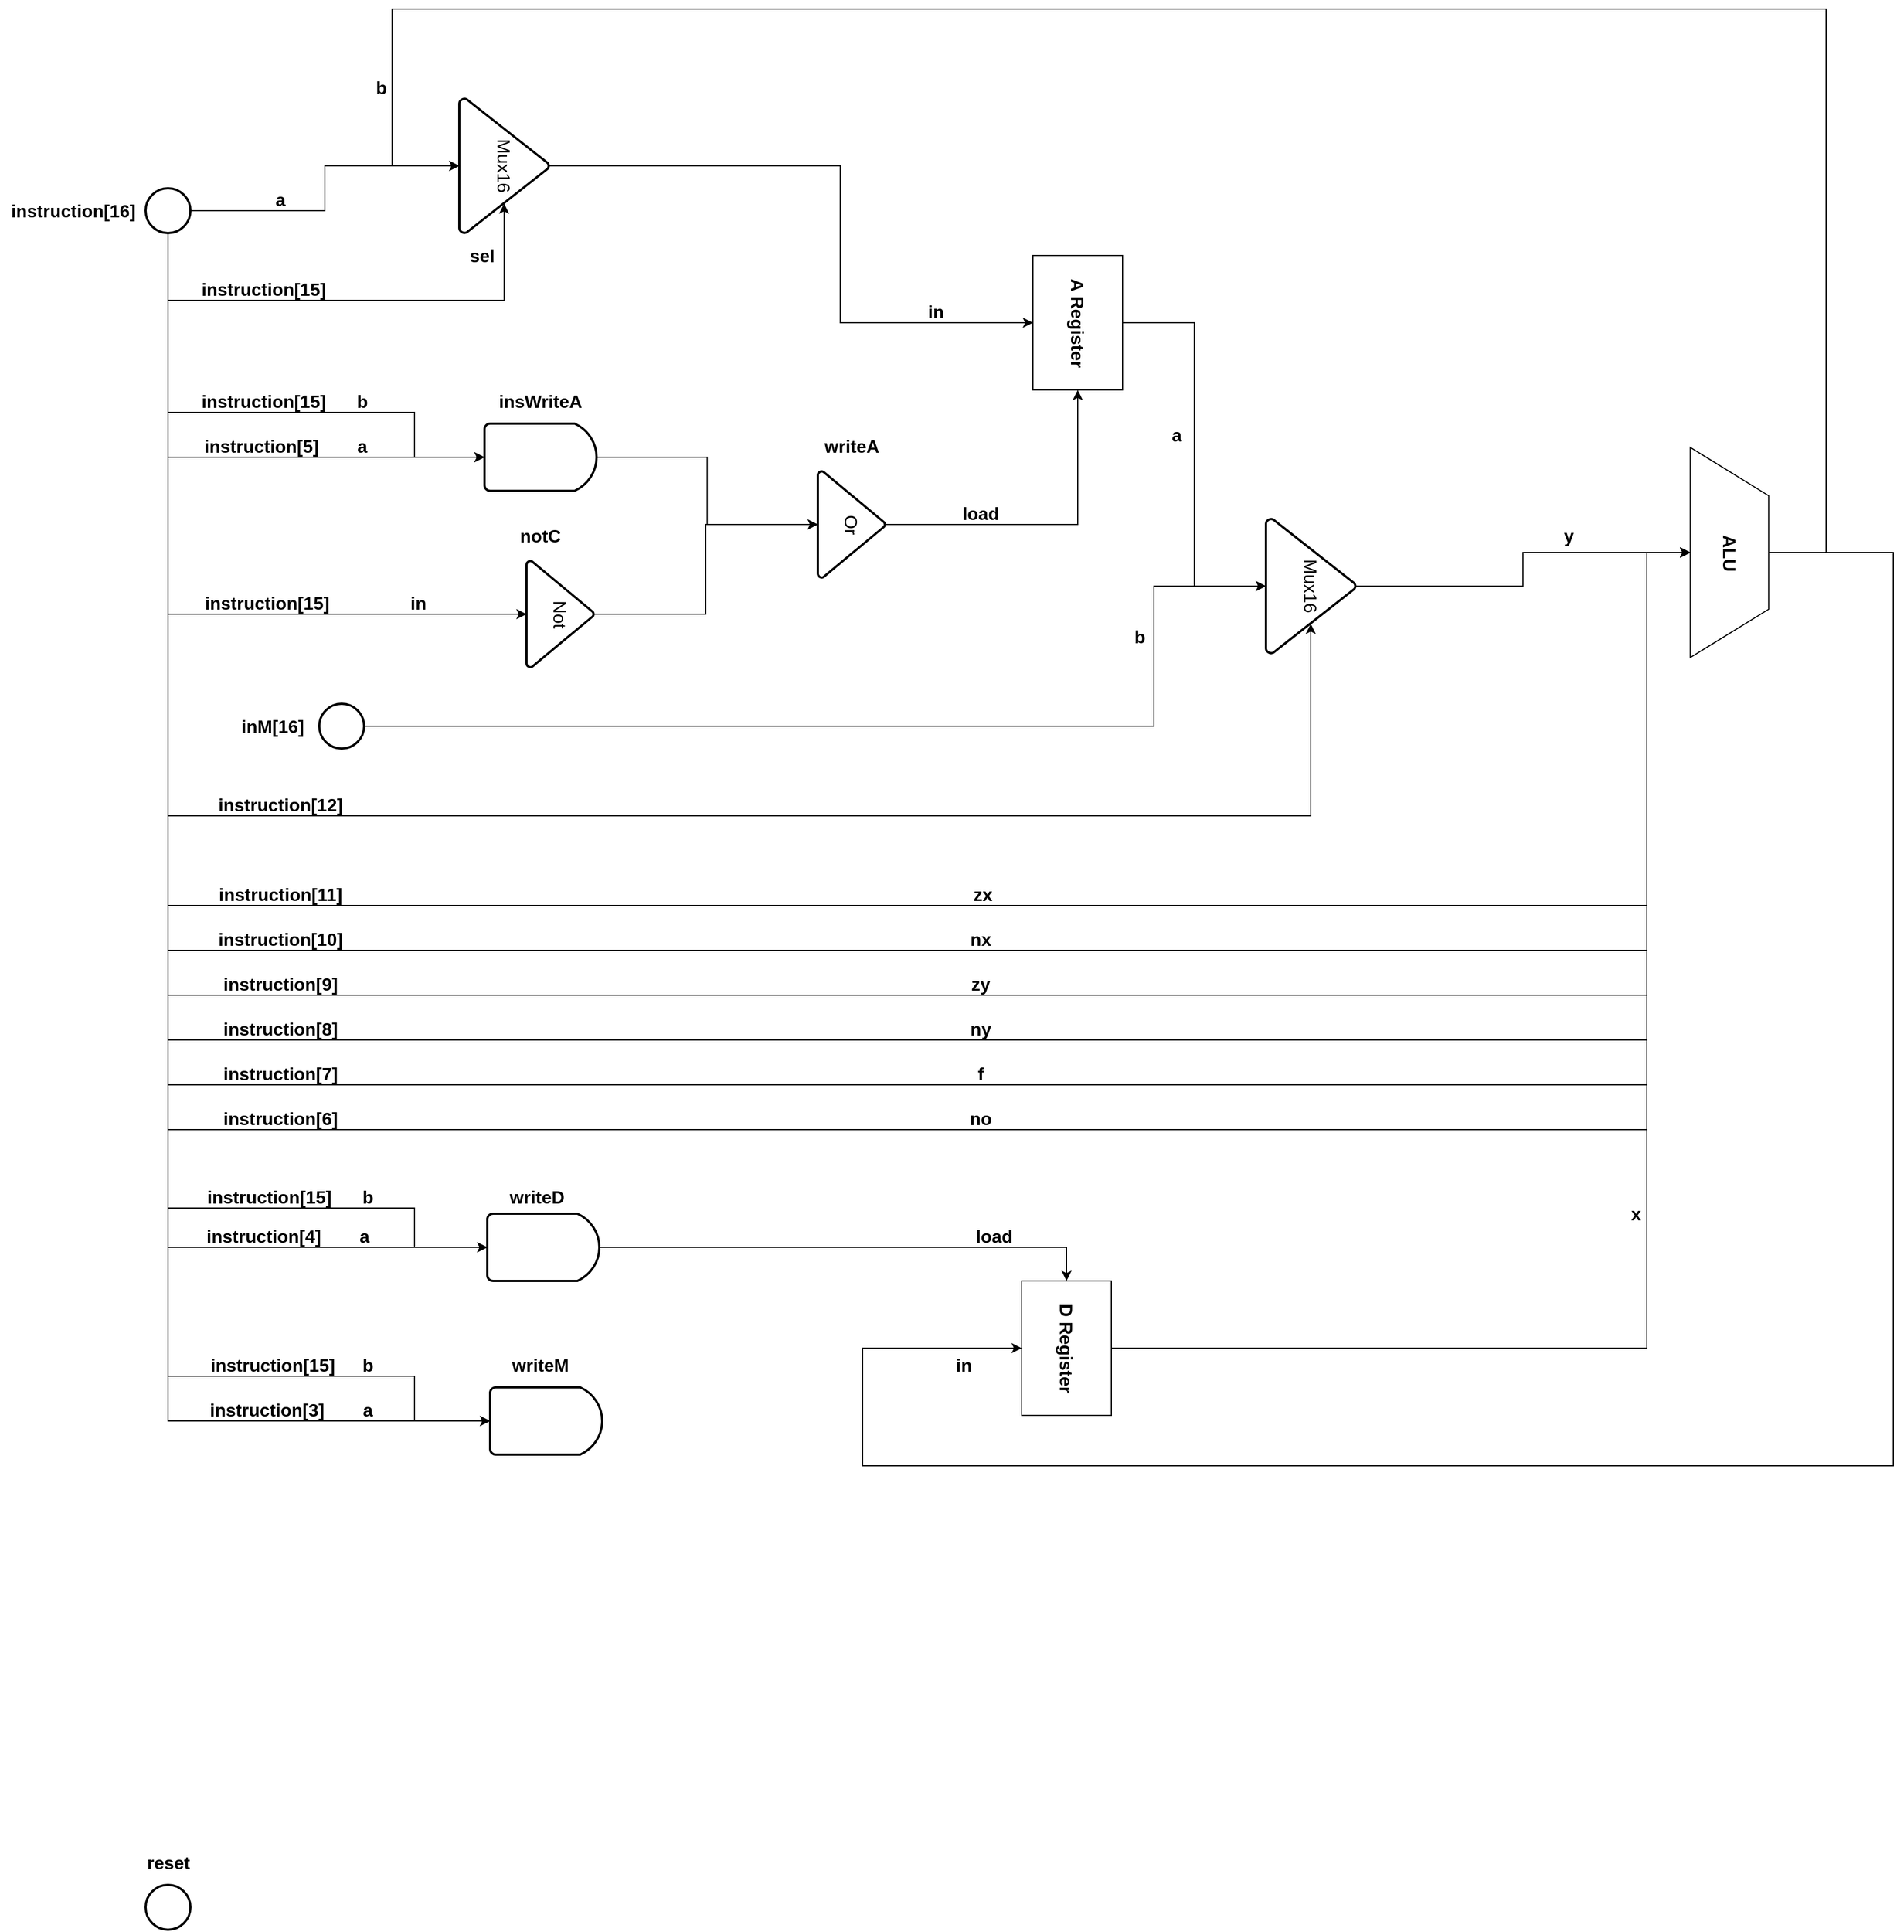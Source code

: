 <mxfile version="16.6.2" type="device"><diagram id="M8ErJZarfprn00fFAe0b" name="Page-1"><mxGraphModel dx="2858" dy="1089" grid="1" gridSize="10" guides="1" tooltips="1" connect="1" arrows="1" fold="1" page="1" pageScale="1" pageWidth="827" pageHeight="1169" math="0" shadow="0"><root><mxCell id="0"/><mxCell id="1" parent="0"/><mxCell id="nbXC6So5q-EZ1UPwCd8--90" style="edgeStyle=orthogonalEdgeStyle;rounded=0;orthogonalLoop=1;jettySize=auto;html=1;fontSize=16;entryX=0.5;entryY=1;entryDx=0;entryDy=0;entryPerimeter=0;exitX=1;exitY=0.5;exitDx=0;exitDy=0;exitPerimeter=0;" edge="1" parent="1" source="nbXC6So5q-EZ1UPwCd8--1" target="nbXC6So5q-EZ1UPwCd8--88"><mxGeometry relative="1" as="geometry"><mxPoint x="850" y="660" as="targetPoint"/><mxPoint x="320" y="670" as="sourcePoint"/><Array as="points"><mxPoint x="940" y="680"/><mxPoint x="940" y="555"/></Array></mxGeometry></mxCell><mxCell id="nbXC6So5q-EZ1UPwCd8--1" value="" style="strokeWidth=2;html=1;shape=mxgraph.flowchart.start_2;whiteSpace=wrap;" vertex="1" parent="1"><mxGeometry x="195" y="660" width="40" height="40" as="geometry"/></mxCell><mxCell id="nbXC6So5q-EZ1UPwCd8--2" value="inM[16]" style="text;html=1;align=center;verticalAlign=middle;resizable=0;points=[];autosize=1;strokeColor=none;fillColor=none;fontStyle=1;fontSize=16;" vertex="1" parent="1"><mxGeometry x="117.5" y="670" width="70" height="20" as="geometry"/></mxCell><mxCell id="nbXC6So5q-EZ1UPwCd8--8" style="edgeStyle=orthogonalEdgeStyle;rounded=0;orthogonalLoop=1;jettySize=auto;html=1;fontSize=16;" edge="1" parent="1" source="nbXC6So5q-EZ1UPwCd8--3" target="nbXC6So5q-EZ1UPwCd8--7"><mxGeometry relative="1" as="geometry"/></mxCell><mxCell id="nbXC6So5q-EZ1UPwCd8--9" style="edgeStyle=orthogonalEdgeStyle;rounded=0;orthogonalLoop=1;jettySize=auto;html=1;entryX=0.78;entryY=0.5;entryDx=0;entryDy=0;entryPerimeter=0;fontSize=16;" edge="1" parent="1" source="nbXC6So5q-EZ1UPwCd8--3" target="nbXC6So5q-EZ1UPwCd8--7"><mxGeometry relative="1" as="geometry"><Array as="points"><mxPoint x="60" y="300"/><mxPoint x="360" y="300"/></Array></mxGeometry></mxCell><mxCell id="nbXC6So5q-EZ1UPwCd8--56" style="edgeStyle=orthogonalEdgeStyle;rounded=0;orthogonalLoop=1;jettySize=auto;html=1;entryX=0;entryY=0.5;entryDx=0;entryDy=0;entryPerimeter=0;fontSize=16;exitX=0.5;exitY=1;exitDx=0;exitDy=0;exitPerimeter=0;" edge="1" parent="1" source="nbXC6So5q-EZ1UPwCd8--3" target="nbXC6So5q-EZ1UPwCd8--32"><mxGeometry relative="1" as="geometry"/></mxCell><mxCell id="nbXC6So5q-EZ1UPwCd8--59" style="edgeStyle=orthogonalEdgeStyle;rounded=0;orthogonalLoop=1;jettySize=auto;html=1;entryX=0.5;entryY=1;entryDx=0;entryDy=0;entryPerimeter=0;fontSize=16;exitX=0.5;exitY=1;exitDx=0;exitDy=0;exitPerimeter=0;" edge="1" parent="1" source="nbXC6So5q-EZ1UPwCd8--3" target="nbXC6So5q-EZ1UPwCd8--43"><mxGeometry relative="1" as="geometry"/></mxCell><mxCell id="nbXC6So5q-EZ1UPwCd8--62" style="edgeStyle=orthogonalEdgeStyle;rounded=0;orthogonalLoop=1;jettySize=auto;html=1;entryX=0;entryY=0.5;entryDx=0;entryDy=0;entryPerimeter=0;fontSize=16;" edge="1" parent="1" source="nbXC6So5q-EZ1UPwCd8--3" target="nbXC6So5q-EZ1UPwCd8--32"><mxGeometry relative="1" as="geometry"><Array as="points"><mxPoint x="60" y="400"/><mxPoint x="280" y="400"/><mxPoint x="280" y="440"/></Array></mxGeometry></mxCell><mxCell id="nbXC6So5q-EZ1UPwCd8--84" style="edgeStyle=orthogonalEdgeStyle;rounded=0;orthogonalLoop=1;jettySize=auto;html=1;entryX=0;entryY=0.5;entryDx=0;entryDy=0;entryPerimeter=0;fontSize=16;" edge="1" parent="1" source="nbXC6So5q-EZ1UPwCd8--3" target="nbXC6So5q-EZ1UPwCd8--22"><mxGeometry relative="1" as="geometry"><Array as="points"><mxPoint x="60" y="1145"/></Array></mxGeometry></mxCell><mxCell id="nbXC6So5q-EZ1UPwCd8--85" style="edgeStyle=orthogonalEdgeStyle;rounded=0;orthogonalLoop=1;jettySize=auto;html=1;entryX=0;entryY=0.5;entryDx=0;entryDy=0;entryPerimeter=0;fontSize=16;" edge="1" parent="1" source="nbXC6So5q-EZ1UPwCd8--3" target="nbXC6So5q-EZ1UPwCd8--22"><mxGeometry relative="1" as="geometry"><Array as="points"><mxPoint x="60" y="1110"/><mxPoint x="280" y="1110"/><mxPoint x="280" y="1145"/></Array></mxGeometry></mxCell><mxCell id="nbXC6So5q-EZ1UPwCd8--86" style="edgeStyle=orthogonalEdgeStyle;rounded=0;orthogonalLoop=1;jettySize=auto;html=1;entryX=0;entryY=0.5;entryDx=0;entryDy=0;entryPerimeter=0;fontSize=16;" edge="1" parent="1" source="nbXC6So5q-EZ1UPwCd8--3" target="nbXC6So5q-EZ1UPwCd8--13"><mxGeometry relative="1" as="geometry"><Array as="points"><mxPoint x="60" y="1300"/></Array></mxGeometry></mxCell><mxCell id="nbXC6So5q-EZ1UPwCd8--87" style="edgeStyle=orthogonalEdgeStyle;rounded=0;orthogonalLoop=1;jettySize=auto;html=1;entryX=0;entryY=0.5;entryDx=0;entryDy=0;entryPerimeter=0;fontSize=16;" edge="1" parent="1" source="nbXC6So5q-EZ1UPwCd8--3" target="nbXC6So5q-EZ1UPwCd8--13"><mxGeometry relative="1" as="geometry"><Array as="points"><mxPoint x="60" y="1260"/><mxPoint x="280" y="1260"/><mxPoint x="280" y="1300"/></Array></mxGeometry></mxCell><mxCell id="nbXC6So5q-EZ1UPwCd8--95" style="edgeStyle=orthogonalEdgeStyle;rounded=0;orthogonalLoop=1;jettySize=auto;html=1;entryX=0.78;entryY=0.5;entryDx=0;entryDy=0;entryPerimeter=0;fontSize=16;startArrow=none;exitX=0.5;exitY=1;exitDx=0;exitDy=0;exitPerimeter=0;" edge="1" parent="1" source="nbXC6So5q-EZ1UPwCd8--3" target="nbXC6So5q-EZ1UPwCd8--88"><mxGeometry relative="1" as="geometry"><Array as="points"><mxPoint x="60" y="760"/><mxPoint x="1080" y="760"/></Array></mxGeometry></mxCell><mxCell id="nbXC6So5q-EZ1UPwCd8--103" style="edgeStyle=orthogonalEdgeStyle;rounded=0;orthogonalLoop=1;jettySize=auto;html=1;entryX=0.5;entryY=0;entryDx=0;entryDy=0;fontSize=16;startArrow=none;" edge="1" parent="1" source="nbXC6So5q-EZ1UPwCd8--109" target="nbXC6So5q-EZ1UPwCd8--76"><mxGeometry relative="1" as="geometry"><Array as="points"><mxPoint x="60" y="840"/><mxPoint x="1380" y="840"/><mxPoint x="1380" y="525"/></Array></mxGeometry></mxCell><mxCell id="nbXC6So5q-EZ1UPwCd8--104" style="edgeStyle=orthogonalEdgeStyle;rounded=0;orthogonalLoop=1;jettySize=auto;html=1;entryX=0.5;entryY=0;entryDx=0;entryDy=0;fontSize=16;" edge="1" parent="1" source="nbXC6So5q-EZ1UPwCd8--3" target="nbXC6So5q-EZ1UPwCd8--76"><mxGeometry relative="1" as="geometry"><Array as="points"><mxPoint x="60" y="880"/><mxPoint x="1380" y="880"/><mxPoint x="1380" y="525"/></Array></mxGeometry></mxCell><mxCell id="nbXC6So5q-EZ1UPwCd8--105" style="edgeStyle=orthogonalEdgeStyle;rounded=0;orthogonalLoop=1;jettySize=auto;html=1;entryX=0.5;entryY=0;entryDx=0;entryDy=0;fontSize=16;" edge="1" parent="1" source="nbXC6So5q-EZ1UPwCd8--3" target="nbXC6So5q-EZ1UPwCd8--76"><mxGeometry relative="1" as="geometry"><Array as="points"><mxPoint x="60" y="920"/><mxPoint x="1380" y="920"/><mxPoint x="1380" y="525"/></Array></mxGeometry></mxCell><mxCell id="nbXC6So5q-EZ1UPwCd8--106" style="edgeStyle=orthogonalEdgeStyle;rounded=0;orthogonalLoop=1;jettySize=auto;html=1;entryX=0.5;entryY=0;entryDx=0;entryDy=0;fontSize=16;startArrow=none;exitX=0.5;exitY=1;exitDx=0;exitDy=0;exitPerimeter=0;" edge="1" parent="1" source="nbXC6So5q-EZ1UPwCd8--3" target="nbXC6So5q-EZ1UPwCd8--76"><mxGeometry relative="1" as="geometry"><Array as="points"><mxPoint x="60" y="960"/><mxPoint x="1380" y="960"/><mxPoint x="1380" y="525"/></Array></mxGeometry></mxCell><mxCell id="nbXC6So5q-EZ1UPwCd8--107" style="edgeStyle=orthogonalEdgeStyle;rounded=0;orthogonalLoop=1;jettySize=auto;html=1;entryX=0.5;entryY=0;entryDx=0;entryDy=0;fontSize=16;" edge="1" parent="1" source="nbXC6So5q-EZ1UPwCd8--3" target="nbXC6So5q-EZ1UPwCd8--76"><mxGeometry relative="1" as="geometry"><Array as="points"><mxPoint x="60" y="1000"/><mxPoint x="1380" y="1000"/><mxPoint x="1380" y="525"/></Array></mxGeometry></mxCell><mxCell id="nbXC6So5q-EZ1UPwCd8--108" style="edgeStyle=orthogonalEdgeStyle;rounded=0;orthogonalLoop=1;jettySize=auto;html=1;entryX=0.5;entryY=0;entryDx=0;entryDy=0;fontSize=16;startArrow=none;" edge="1" parent="1" source="nbXC6So5q-EZ1UPwCd8--114" target="nbXC6So5q-EZ1UPwCd8--76"><mxGeometry relative="1" as="geometry"><Array as="points"><mxPoint x="60" y="1040"/><mxPoint x="1380" y="1040"/><mxPoint x="1380" y="525"/></Array></mxGeometry></mxCell><mxCell id="nbXC6So5q-EZ1UPwCd8--3" value="" style="strokeWidth=2;html=1;shape=mxgraph.flowchart.start_2;whiteSpace=wrap;" vertex="1" parent="1"><mxGeometry x="40" y="200" width="40" height="40" as="geometry"/></mxCell><mxCell id="nbXC6So5q-EZ1UPwCd8--4" value="instruction[16]" style="text;html=1;align=center;verticalAlign=middle;resizable=0;points=[];autosize=1;strokeColor=none;fillColor=none;fontStyle=1;fontSize=16;" vertex="1" parent="1"><mxGeometry x="-90" y="210" width="130" height="20" as="geometry"/></mxCell><mxCell id="nbXC6So5q-EZ1UPwCd8--5" value="" style="strokeWidth=2;html=1;shape=mxgraph.flowchart.start_2;whiteSpace=wrap;" vertex="1" parent="1"><mxGeometry x="40" y="1714" width="40" height="40" as="geometry"/></mxCell><mxCell id="nbXC6So5q-EZ1UPwCd8--6" value="reset" style="text;html=1;align=center;verticalAlign=middle;resizable=0;points=[];autosize=1;strokeColor=none;fillColor=none;fontStyle=1;fontSize=16;" vertex="1" parent="1"><mxGeometry x="35" y="1684" width="50" height="20" as="geometry"/></mxCell><mxCell id="nbXC6So5q-EZ1UPwCd8--67" style="edgeStyle=orthogonalEdgeStyle;rounded=0;orthogonalLoop=1;jettySize=auto;html=1;entryX=0;entryY=0.5;entryDx=0;entryDy=0;fontSize=16;" edge="1" parent="1" source="nbXC6So5q-EZ1UPwCd8--7" target="nbXC6So5q-EZ1UPwCd8--65"><mxGeometry relative="1" as="geometry"><Array as="points"><mxPoint x="660" y="180"/><mxPoint x="660" y="320"/></Array></mxGeometry></mxCell><mxCell id="nbXC6So5q-EZ1UPwCd8--7" value="Mux16" style="strokeWidth=2;html=1;shape=mxgraph.flowchart.extract_or_measurement;whiteSpace=wrap;fontSize=16;rotation=90;" vertex="1" parent="1"><mxGeometry x="300" y="140" width="120" height="80" as="geometry"/></mxCell><mxCell id="nbXC6So5q-EZ1UPwCd8--10" value="instruction[15]" style="text;html=1;align=center;verticalAlign=middle;resizable=0;points=[];autosize=1;strokeColor=none;fillColor=none;fontSize=16;fontStyle=1" vertex="1" parent="1"><mxGeometry x="80" y="280" width="130" height="20" as="geometry"/></mxCell><mxCell id="nbXC6So5q-EZ1UPwCd8--11" value="a" style="text;html=1;align=center;verticalAlign=middle;resizable=0;points=[];autosize=1;strokeColor=none;fillColor=none;fontSize=16;fontStyle=1" vertex="1" parent="1"><mxGeometry x="150" y="200" width="20" height="20" as="geometry"/></mxCell><mxCell id="nbXC6So5q-EZ1UPwCd8--12" value="sel" style="text;html=1;align=center;verticalAlign=middle;resizable=0;points=[];autosize=1;strokeColor=none;fillColor=none;fontSize=16;fontStyle=1" vertex="1" parent="1"><mxGeometry x="320" y="250" width="40" height="20" as="geometry"/></mxCell><mxCell id="nbXC6So5q-EZ1UPwCd8--13" value="" style="strokeWidth=2;html=1;shape=mxgraph.flowchart.delay;whiteSpace=wrap;fontSize=16;" vertex="1" parent="1"><mxGeometry x="347.5" y="1270" width="100" height="60" as="geometry"/></mxCell><mxCell id="nbXC6So5q-EZ1UPwCd8--15" value="instruction[3]" style="text;html=1;align=center;verticalAlign=middle;resizable=0;points=[];autosize=1;strokeColor=none;fillColor=none;fontSize=16;fontStyle=1" vertex="1" parent="1"><mxGeometry x="87.5" y="1280" width="120" height="20" as="geometry"/></mxCell><mxCell id="nbXC6So5q-EZ1UPwCd8--17" value="a" style="text;html=1;align=center;verticalAlign=middle;resizable=0;points=[];autosize=1;strokeColor=none;fillColor=none;fontSize=16;fontStyle=1" vertex="1" parent="1"><mxGeometry x="227.5" y="1280" width="20" height="20" as="geometry"/></mxCell><mxCell id="nbXC6So5q-EZ1UPwCd8--21" value="b" style="text;html=1;align=center;verticalAlign=middle;resizable=0;points=[];autosize=1;strokeColor=none;fillColor=none;fontSize=16;fontStyle=1" vertex="1" parent="1"><mxGeometry x="222.5" y="1240" width="30" height="20" as="geometry"/></mxCell><mxCell id="nbXC6So5q-EZ1UPwCd8--101" style="edgeStyle=orthogonalEdgeStyle;rounded=0;orthogonalLoop=1;jettySize=auto;html=1;exitX=1;exitY=0.5;exitDx=0;exitDy=0;exitPerimeter=0;entryX=0.5;entryY=0;entryDx=0;entryDy=0;fontSize=16;" edge="1" parent="1" source="nbXC6So5q-EZ1UPwCd8--22" target="nbXC6So5q-EZ1UPwCd8--71"><mxGeometry relative="1" as="geometry"/></mxCell><mxCell id="nbXC6So5q-EZ1UPwCd8--22" value="" style="strokeWidth=2;html=1;shape=mxgraph.flowchart.delay;whiteSpace=wrap;fontSize=16;" vertex="1" parent="1"><mxGeometry x="345" y="1115" width="100" height="60" as="geometry"/></mxCell><mxCell id="nbXC6So5q-EZ1UPwCd8--23" value="instruction[4]" style="text;html=1;align=center;verticalAlign=middle;resizable=0;points=[];autosize=1;strokeColor=none;fillColor=none;fontSize=16;fontStyle=1" vertex="1" parent="1"><mxGeometry x="85" y="1125" width="120" height="20" as="geometry"/></mxCell><mxCell id="nbXC6So5q-EZ1UPwCd8--25" value="a" style="text;html=1;align=center;verticalAlign=middle;resizable=0;points=[];autosize=1;strokeColor=none;fillColor=none;fontSize=16;fontStyle=1" vertex="1" parent="1"><mxGeometry x="225" y="1125" width="20" height="20" as="geometry"/></mxCell><mxCell id="nbXC6So5q-EZ1UPwCd8--26" value="instruction[15]" style="text;html=1;align=center;verticalAlign=middle;resizable=0;points=[];autosize=1;strokeColor=none;fillColor=none;fontSize=16;fontStyle=1" vertex="1" parent="1"><mxGeometry x="87.5" y="1240" width="130" height="20" as="geometry"/></mxCell><mxCell id="nbXC6So5q-EZ1UPwCd8--28" value="b" style="text;html=1;align=center;verticalAlign=middle;resizable=0;points=[];autosize=1;strokeColor=none;fillColor=none;fontSize=16;fontStyle=1" vertex="1" parent="1"><mxGeometry x="222.5" y="1090" width="30" height="20" as="geometry"/></mxCell><mxCell id="nbXC6So5q-EZ1UPwCd8--29" value="instruction[15]" style="text;html=1;align=center;verticalAlign=middle;resizable=0;points=[];autosize=1;strokeColor=none;fillColor=none;fontSize=16;fontStyle=1" vertex="1" parent="1"><mxGeometry x="85" y="1090" width="130" height="20" as="geometry"/></mxCell><mxCell id="nbXC6So5q-EZ1UPwCd8--50" value="" style="edgeStyle=orthogonalEdgeStyle;rounded=0;orthogonalLoop=1;jettySize=auto;html=1;fontSize=16;entryX=0.5;entryY=1;entryDx=0;entryDy=0;entryPerimeter=0;" edge="1" parent="1" source="nbXC6So5q-EZ1UPwCd8--32" target="nbXC6So5q-EZ1UPwCd8--49"><mxGeometry relative="1" as="geometry"/></mxCell><mxCell id="nbXC6So5q-EZ1UPwCd8--32" value="" style="strokeWidth=2;html=1;shape=mxgraph.flowchart.delay;whiteSpace=wrap;fontSize=16;" vertex="1" parent="1"><mxGeometry x="342.5" y="410" width="100" height="60" as="geometry"/></mxCell><mxCell id="nbXC6So5q-EZ1UPwCd8--35" value="instruction[15]" style="text;html=1;align=center;verticalAlign=middle;resizable=0;points=[];autosize=1;strokeColor=none;fillColor=none;fontSize=16;fontStyle=1" vertex="1" parent="1"><mxGeometry x="80" y="380" width="130" height="20" as="geometry"/></mxCell><mxCell id="nbXC6So5q-EZ1UPwCd8--36" value="b" style="text;html=1;align=center;verticalAlign=middle;resizable=0;points=[];autosize=1;strokeColor=none;fillColor=none;fontSize=16;fontStyle=1" vertex="1" parent="1"><mxGeometry x="217.5" y="380" width="30" height="20" as="geometry"/></mxCell><mxCell id="nbXC6So5q-EZ1UPwCd8--37" value="instruction[5]" style="text;html=1;align=center;verticalAlign=middle;resizable=0;points=[];autosize=1;strokeColor=none;fillColor=none;fontSize=16;fontStyle=1" vertex="1" parent="1"><mxGeometry x="82.5" y="420" width="120" height="20" as="geometry"/></mxCell><mxCell id="nbXC6So5q-EZ1UPwCd8--38" value="a" style="text;html=1;align=center;verticalAlign=middle;resizable=0;points=[];autosize=1;strokeColor=none;fillColor=none;fontSize=16;fontStyle=1" vertex="1" parent="1"><mxGeometry x="222.5" y="420" width="20" height="20" as="geometry"/></mxCell><mxCell id="nbXC6So5q-EZ1UPwCd8--39" value="writeM" style="text;html=1;align=center;verticalAlign=middle;resizable=0;points=[];autosize=1;strokeColor=none;fillColor=none;fontSize=16;fontStyle=1" vertex="1" parent="1"><mxGeometry x="356.5" y="1240" width="70" height="20" as="geometry"/></mxCell><mxCell id="nbXC6So5q-EZ1UPwCd8--40" value="writeD" style="text;html=1;align=center;verticalAlign=middle;resizable=0;points=[];autosize=1;strokeColor=none;fillColor=none;fontSize=16;fontStyle=1" vertex="1" parent="1"><mxGeometry x="359" y="1090" width="60" height="20" as="geometry"/></mxCell><mxCell id="nbXC6So5q-EZ1UPwCd8--41" value="insWriteA" style="text;html=1;align=center;verticalAlign=middle;resizable=0;points=[];autosize=1;strokeColor=none;fillColor=none;fontSize=16;fontStyle=1" vertex="1" parent="1"><mxGeometry x="346.5" y="380" width="90" height="20" as="geometry"/></mxCell><mxCell id="nbXC6So5q-EZ1UPwCd8--51" style="edgeStyle=orthogonalEdgeStyle;rounded=0;orthogonalLoop=1;jettySize=auto;html=1;fontSize=16;" edge="1" parent="1" source="nbXC6So5q-EZ1UPwCd8--43" target="nbXC6So5q-EZ1UPwCd8--49"><mxGeometry relative="1" as="geometry"/></mxCell><mxCell id="nbXC6So5q-EZ1UPwCd8--43" value="Not" style="strokeWidth=2;html=1;shape=mxgraph.flowchart.extract_or_measurement;whiteSpace=wrap;fontSize=16;rotation=90;" vertex="1" parent="1"><mxGeometry x="362.5" y="550" width="95" height="60" as="geometry"/></mxCell><mxCell id="nbXC6So5q-EZ1UPwCd8--45" value="instruction[15]" style="text;html=1;align=center;verticalAlign=middle;resizable=0;points=[];autosize=1;strokeColor=none;fillColor=none;fontSize=16;fontStyle=1" vertex="1" parent="1"><mxGeometry x="82.5" y="560" width="130" height="20" as="geometry"/></mxCell><mxCell id="nbXC6So5q-EZ1UPwCd8--48" value="in" style="text;html=1;align=center;verticalAlign=middle;resizable=0;points=[];autosize=1;strokeColor=none;fillColor=none;fontSize=16;fontStyle=1" vertex="1" parent="1"><mxGeometry x="267.5" y="560" width="30" height="20" as="geometry"/></mxCell><mxCell id="nbXC6So5q-EZ1UPwCd8--68" style="edgeStyle=orthogonalEdgeStyle;rounded=0;orthogonalLoop=1;jettySize=auto;html=1;entryX=0.5;entryY=1;entryDx=0;entryDy=0;fontSize=16;" edge="1" parent="1" source="nbXC6So5q-EZ1UPwCd8--49" target="nbXC6So5q-EZ1UPwCd8--65"><mxGeometry relative="1" as="geometry"/></mxCell><mxCell id="nbXC6So5q-EZ1UPwCd8--49" value="Or" style="strokeWidth=2;html=1;shape=mxgraph.flowchart.extract_or_measurement;whiteSpace=wrap;fontSize=16;rotation=90;" vertex="1" parent="1"><mxGeometry x="622.5" y="470" width="95" height="60" as="geometry"/></mxCell><mxCell id="nbXC6So5q-EZ1UPwCd8--52" value="notC" style="text;html=1;align=center;verticalAlign=middle;resizable=0;points=[];autosize=1;strokeColor=none;fillColor=none;fontSize=16;fontStyle=1" vertex="1" parent="1"><mxGeometry x="366.5" y="500" width="50" height="20" as="geometry"/></mxCell><mxCell id="nbXC6So5q-EZ1UPwCd8--53" value="writeA" style="text;html=1;align=center;verticalAlign=middle;resizable=0;points=[];autosize=1;strokeColor=none;fillColor=none;fontSize=16;fontStyle=1" vertex="1" parent="1"><mxGeometry x="640" y="420" width="60" height="20" as="geometry"/></mxCell><mxCell id="nbXC6So5q-EZ1UPwCd8--92" style="edgeStyle=orthogonalEdgeStyle;rounded=0;orthogonalLoop=1;jettySize=auto;html=1;entryX=0.5;entryY=1;entryDx=0;entryDy=0;entryPerimeter=0;fontSize=16;" edge="1" parent="1" source="nbXC6So5q-EZ1UPwCd8--65" target="nbXC6So5q-EZ1UPwCd8--88"><mxGeometry relative="1" as="geometry"/></mxCell><mxCell id="nbXC6So5q-EZ1UPwCd8--65" value="" style="rounded=0;whiteSpace=wrap;html=1;fontSize=16;" vertex="1" parent="1"><mxGeometry x="832" y="260" width="80" height="120" as="geometry"/></mxCell><mxCell id="nbXC6So5q-EZ1UPwCd8--66" value="A Register" style="text;html=1;align=center;verticalAlign=middle;resizable=0;points=[];autosize=1;strokeColor=none;fillColor=none;fontSize=16;fontStyle=1;rotation=90;" vertex="1" parent="1"><mxGeometry x="827" y="310" width="90" height="20" as="geometry"/></mxCell><mxCell id="nbXC6So5q-EZ1UPwCd8--69" value="in" style="text;html=1;align=center;verticalAlign=middle;resizable=0;points=[];autosize=1;strokeColor=none;fillColor=none;fontSize=16;fontStyle=1" vertex="1" parent="1"><mxGeometry x="730" y="300" width="30" height="20" as="geometry"/></mxCell><mxCell id="nbXC6So5q-EZ1UPwCd8--70" value="load" style="text;html=1;align=center;verticalAlign=middle;resizable=0;points=[];autosize=1;strokeColor=none;fillColor=none;fontSize=16;fontStyle=1" vertex="1" parent="1"><mxGeometry x="760" y="480" width="50" height="20" as="geometry"/></mxCell><mxCell id="nbXC6So5q-EZ1UPwCd8--82" style="edgeStyle=orthogonalEdgeStyle;rounded=0;orthogonalLoop=1;jettySize=auto;html=1;fontSize=16;entryX=0.5;entryY=0;entryDx=0;entryDy=0;exitX=1;exitY=0.5;exitDx=0;exitDy=0;" edge="1" parent="1" source="nbXC6So5q-EZ1UPwCd8--71" target="nbXC6So5q-EZ1UPwCd8--76"><mxGeometry relative="1" as="geometry"><mxPoint x="1120" y="520" as="targetPoint"/><Array as="points"><mxPoint x="1380" y="1235"/><mxPoint x="1380" y="525"/></Array></mxGeometry></mxCell><mxCell id="nbXC6So5q-EZ1UPwCd8--71" value="" style="rounded=0;whiteSpace=wrap;html=1;fontSize=16;" vertex="1" parent="1"><mxGeometry x="822" y="1175" width="80" height="120" as="geometry"/></mxCell><mxCell id="nbXC6So5q-EZ1UPwCd8--72" value="D Register" style="text;html=1;align=center;verticalAlign=middle;resizable=0;points=[];autosize=1;strokeColor=none;fillColor=none;fontSize=16;fontStyle=1;rotation=90;" vertex="1" parent="1"><mxGeometry x="812" y="1225" width="100" height="20" as="geometry"/></mxCell><mxCell id="nbXC6So5q-EZ1UPwCd8--74" value="load" style="text;html=1;align=center;verticalAlign=middle;resizable=0;points=[];autosize=1;strokeColor=none;fillColor=none;fontSize=16;fontStyle=1" vertex="1" parent="1"><mxGeometry x="772" y="1125" width="50" height="20" as="geometry"/></mxCell><mxCell id="nbXC6So5q-EZ1UPwCd8--78" style="edgeStyle=orthogonalEdgeStyle;rounded=0;orthogonalLoop=1;jettySize=auto;html=1;fontSize=16;exitX=0.5;exitY=1;exitDx=0;exitDy=0;entryX=0;entryY=0.5;entryDx=0;entryDy=0;" edge="1" parent="1" source="nbXC6So5q-EZ1UPwCd8--76" target="nbXC6So5q-EZ1UPwCd8--71"><mxGeometry relative="1" as="geometry"><mxPoint x="680" y="1260" as="targetPoint"/><Array as="points"><mxPoint x="1600" y="525"/><mxPoint x="1600" y="1340"/><mxPoint x="680" y="1340"/><mxPoint x="680" y="1235"/></Array></mxGeometry></mxCell><mxCell id="nbXC6So5q-EZ1UPwCd8--80" style="edgeStyle=orthogonalEdgeStyle;rounded=0;orthogonalLoop=1;jettySize=auto;html=1;entryX=0.5;entryY=1;entryDx=0;entryDy=0;entryPerimeter=0;fontSize=16;exitX=0.5;exitY=1;exitDx=0;exitDy=0;" edge="1" parent="1" source="nbXC6So5q-EZ1UPwCd8--76" target="nbXC6So5q-EZ1UPwCd8--7"><mxGeometry relative="1" as="geometry"><Array as="points"><mxPoint x="1540" y="525"/><mxPoint x="1540" y="40"/><mxPoint x="260" y="40"/><mxPoint x="260" y="180"/></Array></mxGeometry></mxCell><mxCell id="nbXC6So5q-EZ1UPwCd8--76" value="" style="verticalLabelPosition=middle;verticalAlign=middle;html=1;shape=trapezoid;perimeter=trapezoidPerimeter;whiteSpace=wrap;size=0.23;arcSize=10;flipV=1;labelPosition=center;align=center;fontSize=16;rotation=-90;" vertex="1" parent="1"><mxGeometry x="1360" y="490" width="187.5" height="70" as="geometry"/></mxCell><mxCell id="nbXC6So5q-EZ1UPwCd8--77" value="ALU" style="text;html=1;align=center;verticalAlign=middle;resizable=0;points=[];autosize=1;strokeColor=none;fillColor=none;fontSize=16;fontStyle=1;rotation=90;" vertex="1" parent="1"><mxGeometry x="1428.75" y="515" width="50" height="20" as="geometry"/></mxCell><mxCell id="nbXC6So5q-EZ1UPwCd8--79" value="in" style="text;html=1;align=center;verticalAlign=middle;resizable=0;points=[];autosize=1;strokeColor=none;fillColor=none;fontSize=16;fontStyle=1" vertex="1" parent="1"><mxGeometry x="755" y="1240" width="30" height="20" as="geometry"/></mxCell><mxCell id="nbXC6So5q-EZ1UPwCd8--81" value="b" style="text;html=1;align=center;verticalAlign=middle;resizable=0;points=[];autosize=1;strokeColor=none;fillColor=none;fontSize=16;fontStyle=1" vertex="1" parent="1"><mxGeometry x="235" y="100" width="30" height="20" as="geometry"/></mxCell><mxCell id="nbXC6So5q-EZ1UPwCd8--83" value="x" style="text;html=1;align=center;verticalAlign=middle;resizable=0;points=[];autosize=1;strokeColor=none;fillColor=none;fontSize=16;fontStyle=1" vertex="1" parent="1"><mxGeometry x="1360" y="1105" width="20" height="20" as="geometry"/></mxCell><mxCell id="nbXC6So5q-EZ1UPwCd8--98" style="edgeStyle=orthogonalEdgeStyle;rounded=0;orthogonalLoop=1;jettySize=auto;html=1;entryX=0.5;entryY=0;entryDx=0;entryDy=0;fontSize=16;" edge="1" parent="1" source="nbXC6So5q-EZ1UPwCd8--88" target="nbXC6So5q-EZ1UPwCd8--76"><mxGeometry relative="1" as="geometry"/></mxCell><mxCell id="nbXC6So5q-EZ1UPwCd8--88" value="Mux16" style="strokeWidth=2;html=1;shape=mxgraph.flowchart.extract_or_measurement;whiteSpace=wrap;fontSize=16;rotation=90;" vertex="1" parent="1"><mxGeometry x="1020" y="515" width="120" height="80" as="geometry"/></mxCell><mxCell id="nbXC6So5q-EZ1UPwCd8--91" value="b" style="text;html=1;align=center;verticalAlign=middle;resizable=0;points=[];autosize=1;strokeColor=none;fillColor=none;fontSize=16;fontStyle=1" vertex="1" parent="1"><mxGeometry x="912" y="590" width="30" height="20" as="geometry"/></mxCell><mxCell id="nbXC6So5q-EZ1UPwCd8--93" value="a" style="text;html=1;align=center;verticalAlign=middle;resizable=0;points=[];autosize=1;strokeColor=none;fillColor=none;fontSize=16;fontStyle=1" vertex="1" parent="1"><mxGeometry x="950" y="410" width="20" height="20" as="geometry"/></mxCell><mxCell id="nbXC6So5q-EZ1UPwCd8--96" value="instruction[12]" style="text;html=1;align=center;verticalAlign=middle;resizable=0;points=[];autosize=1;strokeColor=none;fillColor=none;fontSize=16;fontStyle=1" vertex="1" parent="1"><mxGeometry x="95" y="740" width="130" height="20" as="geometry"/></mxCell><mxCell id="nbXC6So5q-EZ1UPwCd8--99" value="y" style="text;html=1;align=center;verticalAlign=middle;resizable=0;points=[];autosize=1;strokeColor=none;fillColor=none;fontSize=16;fontStyle=1" vertex="1" parent="1"><mxGeometry x="1300" y="500" width="20" height="20" as="geometry"/></mxCell><mxCell id="nbXC6So5q-EZ1UPwCd8--110" value="instruction[10]" style="text;html=1;align=center;verticalAlign=middle;resizable=0;points=[];autosize=1;strokeColor=none;fillColor=none;fontSize=16;fontStyle=1" vertex="1" parent="1"><mxGeometry x="95" y="860" width="130" height="20" as="geometry"/></mxCell><mxCell id="nbXC6So5q-EZ1UPwCd8--111" value="instruction[9]" style="text;html=1;align=center;verticalAlign=middle;resizable=0;points=[];autosize=1;strokeColor=none;fillColor=none;fontSize=16;fontStyle=1" vertex="1" parent="1"><mxGeometry x="100" y="900" width="120" height="20" as="geometry"/></mxCell><mxCell id="nbXC6So5q-EZ1UPwCd8--112" value="instruction[8]" style="text;html=1;align=center;verticalAlign=middle;resizable=0;points=[];autosize=1;strokeColor=none;fillColor=none;fontSize=16;fontStyle=1" vertex="1" parent="1"><mxGeometry x="100" y="940" width="120" height="20" as="geometry"/></mxCell><mxCell id="nbXC6So5q-EZ1UPwCd8--113" value="instruction[7]" style="text;html=1;align=center;verticalAlign=middle;resizable=0;points=[];autosize=1;strokeColor=none;fillColor=none;fontSize=16;fontStyle=1" vertex="1" parent="1"><mxGeometry x="100" y="980" width="120" height="20" as="geometry"/></mxCell><mxCell id="nbXC6So5q-EZ1UPwCd8--114" value="instruction[6]" style="text;html=1;align=center;verticalAlign=middle;resizable=0;points=[];autosize=1;strokeColor=none;fillColor=none;fontSize=16;fontStyle=1" vertex="1" parent="1"><mxGeometry x="100" y="1020" width="120" height="20" as="geometry"/></mxCell><mxCell id="nbXC6So5q-EZ1UPwCd8--109" value="instruction[11]" style="text;html=1;align=center;verticalAlign=middle;resizable=0;points=[];autosize=1;strokeColor=none;fillColor=none;fontSize=16;fontStyle=1" vertex="1" parent="1"><mxGeometry x="95" y="820" width="130" height="20" as="geometry"/></mxCell><mxCell id="nbXC6So5q-EZ1UPwCd8--118" value="zx" style="text;html=1;align=center;verticalAlign=middle;resizable=0;points=[];autosize=1;strokeColor=none;fillColor=none;fontSize=16;fontStyle=1" vertex="1" parent="1"><mxGeometry x="772" y="820" width="30" height="20" as="geometry"/></mxCell><mxCell id="nbXC6So5q-EZ1UPwCd8--119" value="nx" style="text;html=1;align=center;verticalAlign=middle;resizable=0;points=[];autosize=1;strokeColor=none;fillColor=none;fontSize=16;fontStyle=1" vertex="1" parent="1"><mxGeometry x="770" y="860" width="30" height="20" as="geometry"/></mxCell><mxCell id="nbXC6So5q-EZ1UPwCd8--120" value="zy" style="text;html=1;align=center;verticalAlign=middle;resizable=0;points=[];autosize=1;strokeColor=none;fillColor=none;fontSize=16;fontStyle=1" vertex="1" parent="1"><mxGeometry x="770" y="900" width="30" height="20" as="geometry"/></mxCell><mxCell id="nbXC6So5q-EZ1UPwCd8--121" value="ny" style="text;html=1;align=center;verticalAlign=middle;resizable=0;points=[];autosize=1;strokeColor=none;fillColor=none;fontSize=16;fontStyle=1" vertex="1" parent="1"><mxGeometry x="770" y="940" width="30" height="20" as="geometry"/></mxCell><mxCell id="nbXC6So5q-EZ1UPwCd8--123" value="f" style="text;html=1;align=center;verticalAlign=middle;resizable=0;points=[];autosize=1;strokeColor=none;fillColor=none;fontSize=16;fontStyle=1" vertex="1" parent="1"><mxGeometry x="775" y="980" width="20" height="20" as="geometry"/></mxCell><mxCell id="nbXC6So5q-EZ1UPwCd8--124" value="no" style="text;html=1;align=center;verticalAlign=middle;resizable=0;points=[];autosize=1;strokeColor=none;fillColor=none;fontSize=16;fontStyle=1" vertex="1" parent="1"><mxGeometry x="765" y="1020" width="40" height="20" as="geometry"/></mxCell></root></mxGraphModel></diagram></mxfile>